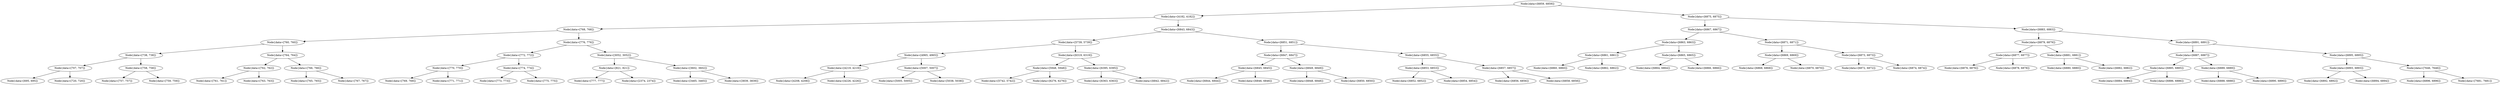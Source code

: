 digraph G{
1238416469 [label="Node{data=[6859, 6859]}"]
1238416469 -> 1791324220
1791324220 [label="Node{data=[4182, 4182]}"]
1791324220 -> 106224816
106224816 [label="Node{data=[768, 768]}"]
106224816 -> 1752086436
1752086436 [label="Node{data=[760, 760]}"]
1752086436 -> 605068520
605068520 [label="Node{data=[738, 738]}"]
605068520 -> 1704283334
1704283334 [label="Node{data=[707, 707]}"]
1704283334 -> 1157938584
1157938584 [label="Node{data=[695, 695]}"]
1704283334 -> 1489690891
1489690891 [label="Node{data=[720, 720]}"]
605068520 -> 2023608614
2023608614 [label="Node{data=[758, 758]}"]
2023608614 -> 924930447
924930447 [label="Node{data=[757, 757]}"]
2023608614 -> 1462354574
1462354574 [label="Node{data=[759, 759]}"]
1752086436 -> 1482990553
1482990553 [label="Node{data=[764, 764]}"]
1482990553 -> 1323719954
1323719954 [label="Node{data=[762, 762]}"]
1323719954 -> 1937162344
1937162344 [label="Node{data=[761, 761]}"]
1323719954 -> 1792168250
1792168250 [label="Node{data=[763, 763]}"]
1482990553 -> 399855058
399855058 [label="Node{data=[766, 766]}"]
399855058 -> 1797754103
1797754103 [label="Node{data=[765, 765]}"]
399855058 -> 773284987
773284987 [label="Node{data=[767, 767]}"]
106224816 -> 1454680834
1454680834 [label="Node{data=[776, 776]}"]
1454680834 -> 1806878683
1806878683 [label="Node{data=[772, 772]}"]
1806878683 -> 1009102446
1009102446 [label="Node{data=[770, 770]}"]
1009102446 -> 688136493
688136493 [label="Node{data=[769, 769]}"]
1009102446 -> 1511748532
1511748532 [label="Node{data=[771, 771]}"]
1806878683 -> 669711155
669711155 [label="Node{data=[774, 774]}"]
669711155 -> 917333886
917333886 [label="Node{data=[773, 773]}"]
669711155 -> 1051211215
1051211215 [label="Node{data=[775, 775]}"]
1454680834 -> 1060075389
1060075389 [label="Node{data=[3052, 3052]}"]
1060075389 -> 1340879048
1340879048 [label="Node{data=[821, 821]}"]
1340879048 -> 312948956
312948956 [label="Node{data=[777, 777]}"]
1340879048 -> 1834901770
1834901770 [label="Node{data=[2374, 2374]}"]
1060075389 -> 688809795
688809795 [label="Node{data=[3602, 3602]}"]
688809795 -> 122317018
122317018 [label="Node{data=[3465, 3465]}"]
688809795 -> 746635575
746635575 [label="Node{data=[3839, 3839]}"]
1791324220 -> 843621276
843621276 [label="Node{data=[6843, 6843]}"]
843621276 -> 1755774697
1755774697 [label="Node{data=[5739, 5739]}"]
1755774697 -> 1014908831
1014908831 [label="Node{data=[4965, 4965]}"]
1014908831 -> 383623262
383623262 [label="Node{data=[4219, 4219]}"]
383623262 -> 1635689818
1635689818 [label="Node{data=[4208, 4208]}"]
383623262 -> 1047547434
1047547434 [label="Node{data=[4226, 4226]}"]
1014908831 -> 1887220932
1887220932 [label="Node{data=[5007, 5007]}"]
1887220932 -> 198718917
198718917 [label="Node{data=[5005, 5005]}"]
1887220932 -> 521672081
521672081 [label="Node{data=[5038, 5038]}"]
1755774697 -> 598022470
598022470 [label="Node{data=[6319, 6319]}"]
598022470 -> 921326434
921326434 [label="Node{data=[5948, 5948]}"]
921326434 -> 2086022759
2086022759 [label="Node{data=[5742, 5742]}"]
921326434 -> 599591137
599591137 [label="Node{data=[6276, 6276]}"]
598022470 -> 685329145
685329145 [label="Node{data=[6395, 6395]}"]
685329145 -> 1280081347
1280081347 [label="Node{data=[6363, 6363]}"]
685329145 -> 27547451
27547451 [label="Node{data=[6842, 6842]}"]
843621276 -> 1251323374
1251323374 [label="Node{data=[6851, 6851]}"]
1251323374 -> 687454407
687454407 [label="Node{data=[6847, 6847]}"]
687454407 -> 133462654
133462654 [label="Node{data=[6845, 6845]}"]
133462654 -> 617281588
617281588 [label="Node{data=[6844, 6844]}"]
133462654 -> 1129827230
1129827230 [label="Node{data=[6846, 6846]}"]
687454407 -> 646802611
646802611 [label="Node{data=[6849, 6849]}"]
646802611 -> 42911126
42911126 [label="Node{data=[6848, 6848]}"]
646802611 -> 1903597227
1903597227 [label="Node{data=[6850, 6850]}"]
1251323374 -> 201373728
201373728 [label="Node{data=[6855, 6855]}"]
201373728 -> 1101379047
1101379047 [label="Node{data=[6853, 6853]}"]
1101379047 -> 896760368
896760368 [label="Node{data=[6852, 6852]}"]
1101379047 -> 1895129595
1895129595 [label="Node{data=[6854, 6854]}"]
201373728 -> 2042431101
2042431101 [label="Node{data=[6857, 6857]}"]
2042431101 -> 358321696
358321696 [label="Node{data=[6856, 6856]}"]
2042431101 -> 1003996225
1003996225 [label="Node{data=[6858, 6858]}"]
1238416469 -> 1618382969
1618382969 [label="Node{data=[6875, 6875]}"]
1618382969 -> 1902767332
1902767332 [label="Node{data=[6867, 6867]}"]
1902767332 -> 940197479
940197479 [label="Node{data=[6863, 6863]}"]
940197479 -> 1039825131
1039825131 [label="Node{data=[6861, 6861]}"]
1039825131 -> 1767625333
1767625333 [label="Node{data=[6860, 6860]}"]
1039825131 -> 1466637686
1466637686 [label="Node{data=[6862, 6862]}"]
940197479 -> 1027100802
1027100802 [label="Node{data=[6865, 6865]}"]
1027100802 -> 1407929070
1407929070 [label="Node{data=[6864, 6864]}"]
1027100802 -> 1687478940
1687478940 [label="Node{data=[6866, 6866]}"]
1902767332 -> 1796981717
1796981717 [label="Node{data=[6871, 6871]}"]
1796981717 -> 341324404
341324404 [label="Node{data=[6869, 6869]}"]
341324404 -> 493725227
493725227 [label="Node{data=[6868, 6868]}"]
341324404 -> 1580082968
1580082968 [label="Node{data=[6870, 6870]}"]
1796981717 -> 1805537891
1805537891 [label="Node{data=[6873, 6873]}"]
1805537891 -> 1040189174
1040189174 [label="Node{data=[6872, 6872]}"]
1805537891 -> 1311548387
1311548387 [label="Node{data=[6874, 6874]}"]
1618382969 -> 1637178329
1637178329 [label="Node{data=[6883, 6883]}"]
1637178329 -> 2013331650
2013331650 [label="Node{data=[6879, 6879]}"]
2013331650 -> 1174965890
1174965890 [label="Node{data=[6877, 6877]}"]
1174965890 -> 1829768731
1829768731 [label="Node{data=[6876, 6876]}"]
1174965890 -> 638639091
638639091 [label="Node{data=[6878, 6878]}"]
2013331650 -> 1449642211
1449642211 [label="Node{data=[6881, 6881]}"]
1449642211 -> 1410932787
1410932787 [label="Node{data=[6880, 6880]}"]
1449642211 -> 966040701
966040701 [label="Node{data=[6882, 6882]}"]
1637178329 -> 435881983
435881983 [label="Node{data=[6891, 6891]}"]
435881983 -> 1907619059
1907619059 [label="Node{data=[6887, 6887]}"]
1907619059 -> 1815501390
1815501390 [label="Node{data=[6885, 6885]}"]
1815501390 -> 1901872321
1901872321 [label="Node{data=[6884, 6884]}"]
1815501390 -> 811164138
811164138 [label="Node{data=[6886, 6886]}"]
1907619059 -> 1587748734
1587748734 [label="Node{data=[6889, 6889]}"]
1587748734 -> 1690318
1690318 [label="Node{data=[6888, 6888]}"]
1587748734 -> 326167616
326167616 [label="Node{data=[6890, 6890]}"]
435881983 -> 1759353333
1759353333 [label="Node{data=[6895, 6895]}"]
1759353333 -> 776151935
776151935 [label="Node{data=[6893, 6893]}"]
776151935 -> 1614988227
1614988227 [label="Node{data=[6892, 6892]}"]
776151935 -> 1950622055
1950622055 [label="Node{data=[6894, 6894]}"]
1759353333 -> 1892817963
1892817963 [label="Node{data=[7646, 7646]}"]
1892817963 -> 1195217301
1195217301 [label="Node{data=[6896, 6896]}"]
1892817963 -> 831983210
831983210 [label="Node{data=[7681, 7681]}"]
}